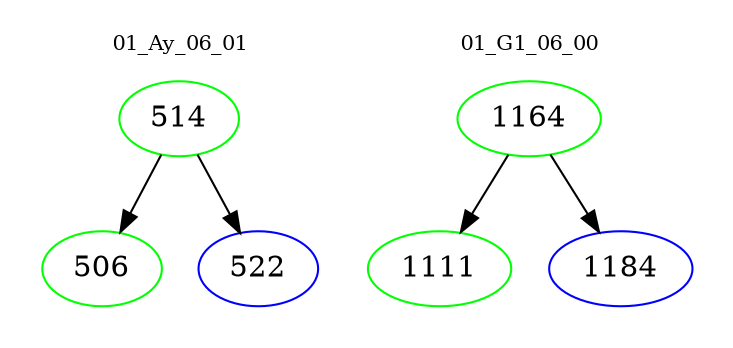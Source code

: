 digraph{
subgraph cluster_0 {
color = white
label = "01_Ay_06_01";
fontsize=10;
T0_514 [label="514", color="green"]
T0_514 -> T0_506 [color="black"]
T0_506 [label="506", color="green"]
T0_514 -> T0_522 [color="black"]
T0_522 [label="522", color="blue"]
}
subgraph cluster_1 {
color = white
label = "01_G1_06_00";
fontsize=10;
T1_1164 [label="1164", color="green"]
T1_1164 -> T1_1111 [color="black"]
T1_1111 [label="1111", color="green"]
T1_1164 -> T1_1184 [color="black"]
T1_1184 [label="1184", color="blue"]
}
}
